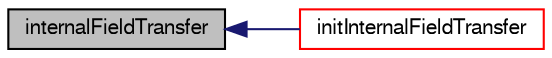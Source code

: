 digraph "internalFieldTransfer"
{
  bgcolor="transparent";
  edge [fontname="FreeSans",fontsize="10",labelfontname="FreeSans",labelfontsize="10"];
  node [fontname="FreeSans",fontsize="10",shape=record];
  rankdir="LR";
  Node59 [label="internalFieldTransfer",height=0.2,width=0.4,color="black", fillcolor="grey75", style="filled", fontcolor="black"];
  Node59 -> Node60 [dir="back",color="midnightblue",fontsize="10",style="solid",fontname="FreeSans"];
  Node60 [label="initInternalFieldTransfer",height=0.2,width=0.4,color="red",URL="$a22794.html#a3a6291b93fd6e84017540a21f0d994f7",tooltip="Initialise neighbour field transfer. "];
}
